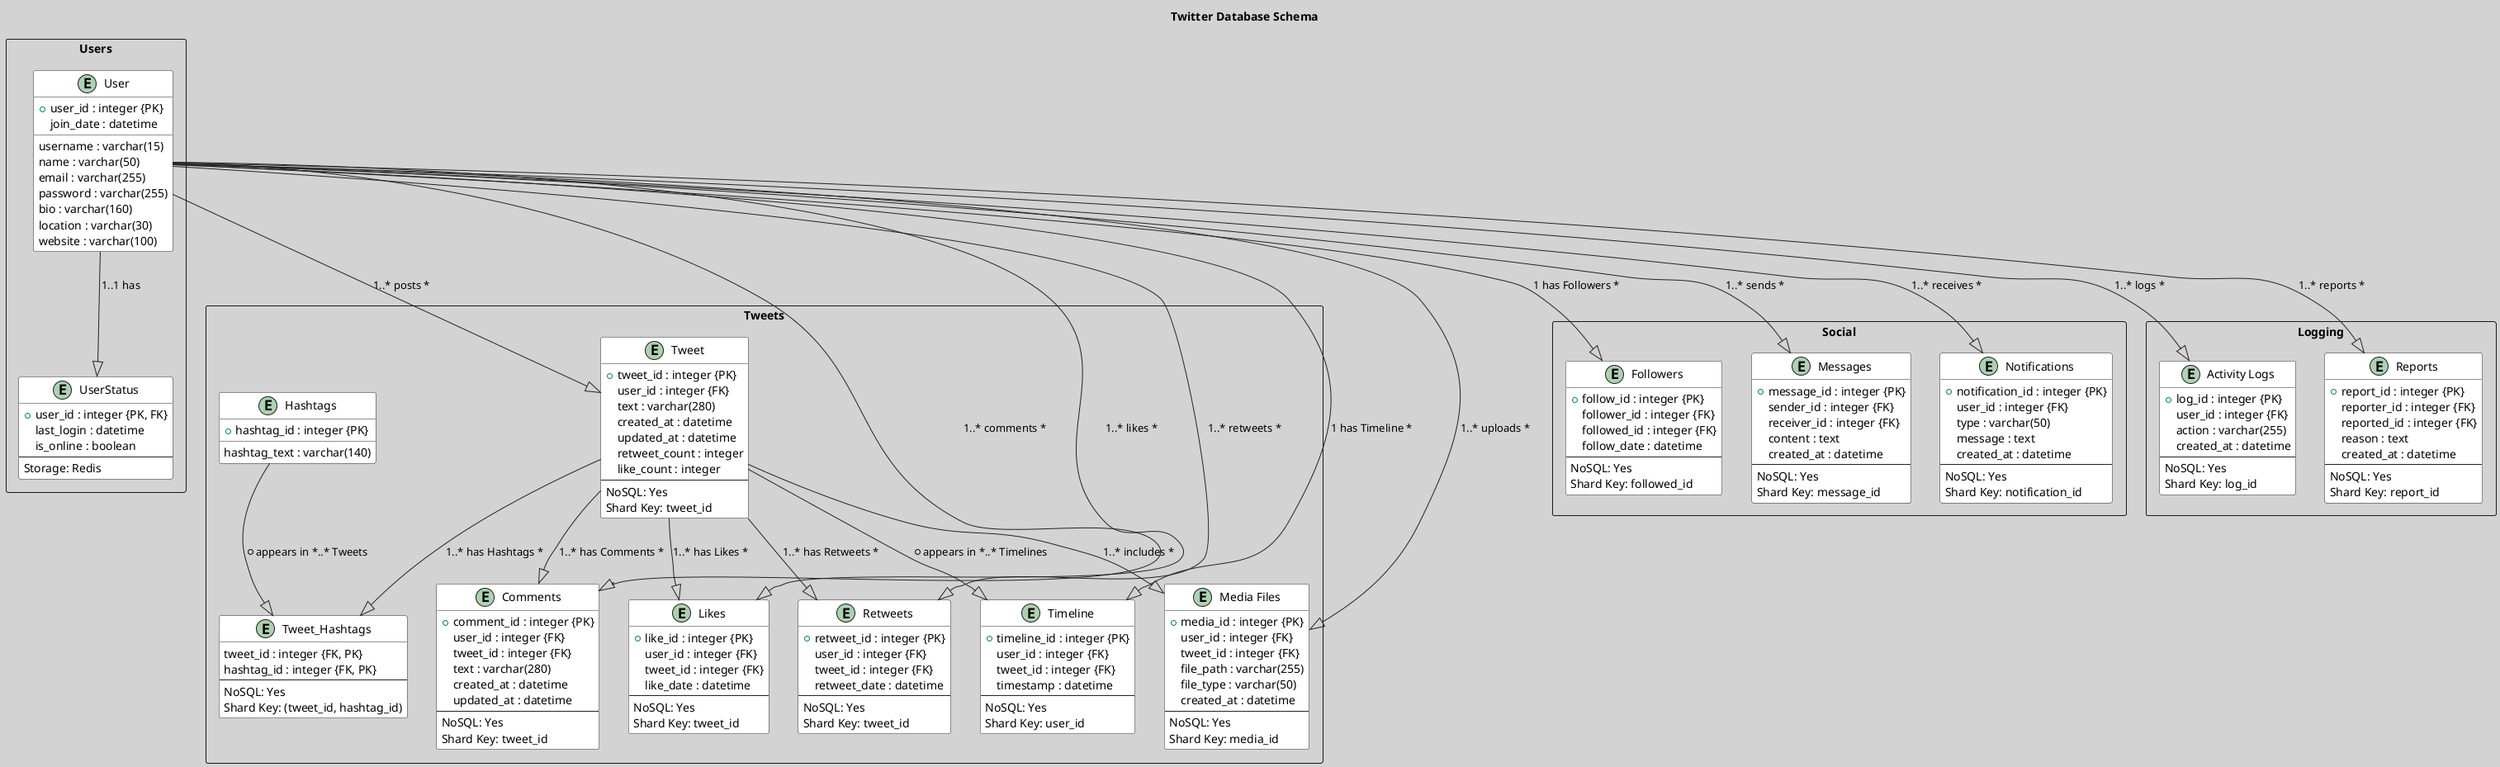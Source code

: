 @startuml

skinparam backgroundColor #D3D3D3
skinparam class {
  BackgroundColor #FFFFFF
  BorderColor #222
  ArrowColor #222
  FontName "Arial"
  FontSize 14
}

title Twitter Database Schema

rectangle "Users" {
  entity "User" as user {
    +user_id : integer {PK}
    username : varchar(15)
    name : varchar(50)
    email : varchar(255)
    password : varchar(255)
    bio : varchar(160)
    location : varchar(30)
    website : varchar(100)
    join_date : datetime
  }

  entity "UserStatus" as userstatus {
    +user_id : integer {PK, FK}
    last_login : datetime
    is_online : boolean
    --
    Storage: Redis
  }
}

rectangle "Tweets" {
  entity "Tweet" as tweet {
    +tweet_id : integer {PK}
    user_id : integer {FK}
    text : varchar(280)
    created_at : datetime
    updated_at : datetime
    retweet_count : integer
    like_count : integer
    --
    NoSQL: Yes
    Shard Key: tweet_id
  }

  entity "Comments" as comments {
    +comment_id : integer {PK}
    user_id : integer {FK}
    tweet_id : integer {FK}
    text : varchar(280)
    created_at : datetime
    updated_at : datetime
    --
    NoSQL: Yes
    Shard Key: tweet_id
  }

  entity "Likes" as likes {
    +like_id : integer {PK}
    user_id : integer {FK}
    tweet_id : integer {FK}
    like_date : datetime
    --
    NoSQL: Yes
    Shard Key: tweet_id
  }

  entity "Retweets" as retweets {
    +retweet_id : integer {PK}
    user_id : integer {FK}
    tweet_id : integer {FK}
    retweet_date : datetime
    --
    NoSQL: Yes
    Shard Key: tweet_id
  }

  entity "Tweet_Hashtags" as tweet_hashtags {
    tweet_id : integer {FK, PK}
    hashtag_id : integer {FK, PK}
    --
    NoSQL: Yes
    Shard Key: (tweet_id, hashtag_id)
  }

  entity "Hashtags" as hashtags {
    +hashtag_id : integer {PK}
    hashtag_text : varchar(140)
  }

  entity "Timeline" as timeline {
    +timeline_id : integer {PK}
    user_id : integer {FK}
    tweet_id : integer {FK}
    timestamp : datetime
    --
    NoSQL: Yes
    Shard Key: user_id
  }

  entity "Media Files" as media_files {
    +media_id : integer {PK}
    user_id : integer {FK}
    tweet_id : integer {FK}
    file_path : varchar(255)
    file_type : varchar(50)
    created_at : datetime
    --
    NoSQL: Yes
    Shard Key: media_id
  }
}

rectangle "Social" {
  entity "Followers" as followers {
    +follow_id : integer {PK}
    follower_id : integer {FK}
    followed_id : integer {FK}
    follow_date : datetime
    --
    NoSQL: Yes
    Shard Key: followed_id
  }

  entity "Messages" as messages {
    +message_id : integer {PK}
    sender_id : integer {FK}
    receiver_id : integer {FK}
    content : text
    created_at : datetime
    --
    NoSQL: Yes
    Shard Key: message_id
  }

  entity "Notifications" as notifications {
    +notification_id : integer {PK}
    user_id : integer {FK}
    type : varchar(50)
    message : text
    created_at : datetime
    --
    NoSQL: Yes
    Shard Key: notification_id
  }
}

rectangle "Logging" {
  entity "Activity Logs" as activity_logs {
    +log_id : integer {PK}
    user_id : integer {FK}
    action : varchar(255)
    created_at : datetime
    --
    NoSQL: Yes
    Shard Key: log_id
  }

  entity "Reports" as reports {
    +report_id : integer {PK}
    reporter_id : integer {FK}
    reported_id : integer {FK}
    reason : text
    created_at : datetime
    --
    NoSQL: Yes
    Shard Key: report_id
  }
}

user --|> userstatus : "1..1 has"
user --|> tweet : "1..* posts *"
user --|> followers : "1 has Followers *"
user --|> likes : "1..* likes *"
user --|> retweets : "1..* retweets *"
user --|> comments : "1..* comments *"
user --|> timeline : "1 has Timeline *"
user --|> messages : "1..* sends *"
user --|> notifications : "1..* receives *"
user --|> media_files : "1..* uploads *"
user --|> activity_logs : "1..* logs *"
user --|> reports : "1..* reports *"

tweet --|> likes : "1..* has Likes *"
tweet --|> retweets : "1..* has Retweets *"
tweet --|> comments : "1..* has Comments *"
tweet --|> tweet_hashtags : "1..* has Hashtags *"
tweet --|> timeline : "* appears in *..* Timelines"
tweet --|> media_files : "1..* includes *"

hashtags --|> tweet_hashtags : "* appears in *..* Tweets"

@enduml

